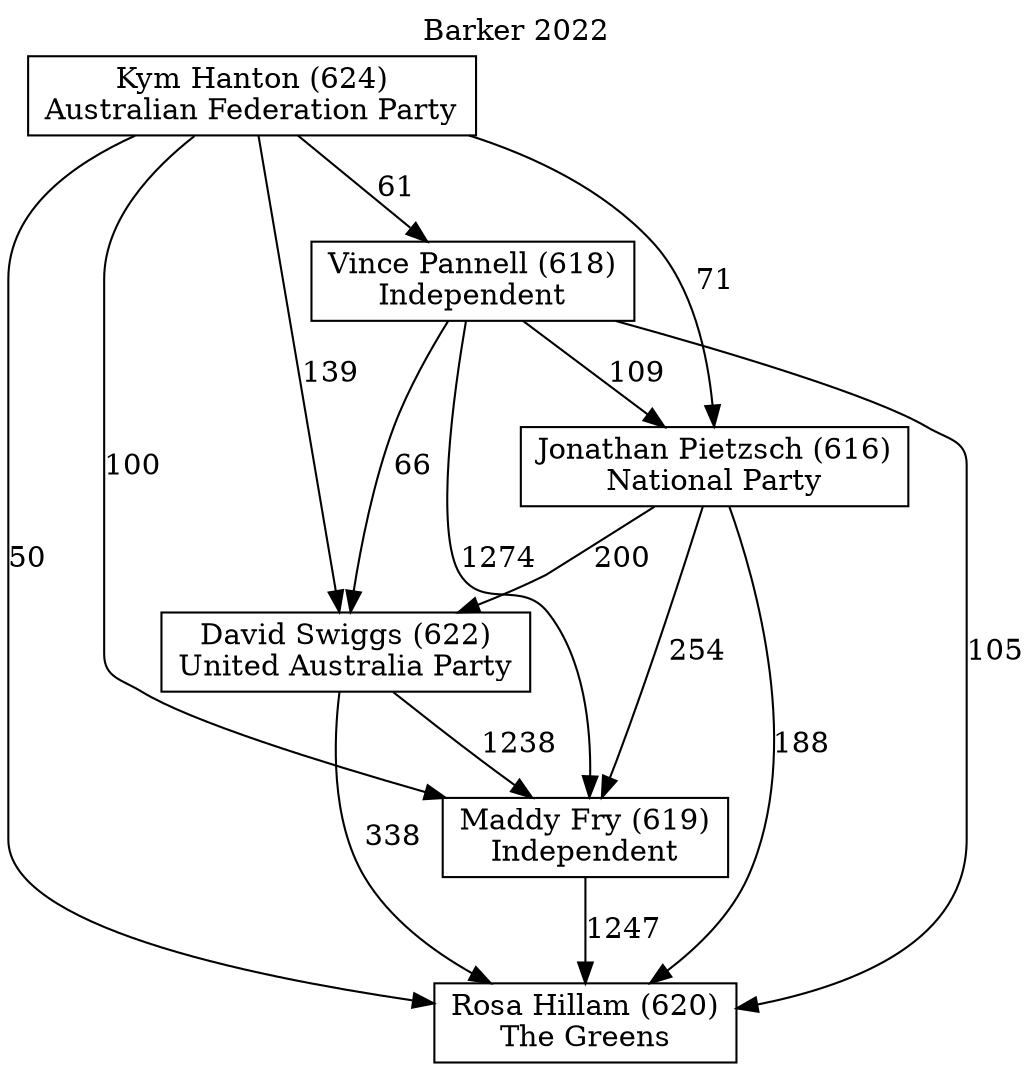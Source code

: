 // House preference flow
digraph "Rosa Hillam (620)_Barker_2022" {
	graph [label="Barker 2022" labelloc=t]
	node [shape=box]
	"Rosa Hillam (620)" [label="Rosa Hillam (620)
The Greens"]
	"Maddy Fry (619)" [label="Maddy Fry (619)
Independent"]
	"David Swiggs (622)" [label="David Swiggs (622)
United Australia Party"]
	"Jonathan Pietzsch (616)" [label="Jonathan Pietzsch (616)
National Party"]
	"Vince Pannell (618)" [label="Vince Pannell (618)
Independent"]
	"Kym Hanton (624)" [label="Kym Hanton (624)
Australian Federation Party"]
	"Rosa Hillam (620)" [label="Rosa Hillam (620)
The Greens"]
	"David Swiggs (622)" [label="David Swiggs (622)
United Australia Party"]
	"Jonathan Pietzsch (616)" [label="Jonathan Pietzsch (616)
National Party"]
	"Vince Pannell (618)" [label="Vince Pannell (618)
Independent"]
	"Kym Hanton (624)" [label="Kym Hanton (624)
Australian Federation Party"]
	"Rosa Hillam (620)" [label="Rosa Hillam (620)
The Greens"]
	"Jonathan Pietzsch (616)" [label="Jonathan Pietzsch (616)
National Party"]
	"Vince Pannell (618)" [label="Vince Pannell (618)
Independent"]
	"Kym Hanton (624)" [label="Kym Hanton (624)
Australian Federation Party"]
	"Rosa Hillam (620)" [label="Rosa Hillam (620)
The Greens"]
	"Vince Pannell (618)" [label="Vince Pannell (618)
Independent"]
	"Kym Hanton (624)" [label="Kym Hanton (624)
Australian Federation Party"]
	"Rosa Hillam (620)" [label="Rosa Hillam (620)
The Greens"]
	"Kym Hanton (624)" [label="Kym Hanton (624)
Australian Federation Party"]
	"Kym Hanton (624)" [label="Kym Hanton (624)
Australian Federation Party"]
	"Vince Pannell (618)" [label="Vince Pannell (618)
Independent"]
	"Kym Hanton (624)" [label="Kym Hanton (624)
Australian Federation Party"]
	"Kym Hanton (624)" [label="Kym Hanton (624)
Australian Federation Party"]
	"Jonathan Pietzsch (616)" [label="Jonathan Pietzsch (616)
National Party"]
	"Vince Pannell (618)" [label="Vince Pannell (618)
Independent"]
	"Kym Hanton (624)" [label="Kym Hanton (624)
Australian Federation Party"]
	"Jonathan Pietzsch (616)" [label="Jonathan Pietzsch (616)
National Party"]
	"Kym Hanton (624)" [label="Kym Hanton (624)
Australian Federation Party"]
	"Kym Hanton (624)" [label="Kym Hanton (624)
Australian Federation Party"]
	"Vince Pannell (618)" [label="Vince Pannell (618)
Independent"]
	"Kym Hanton (624)" [label="Kym Hanton (624)
Australian Federation Party"]
	"Kym Hanton (624)" [label="Kym Hanton (624)
Australian Federation Party"]
	"David Swiggs (622)" [label="David Swiggs (622)
United Australia Party"]
	"Jonathan Pietzsch (616)" [label="Jonathan Pietzsch (616)
National Party"]
	"Vince Pannell (618)" [label="Vince Pannell (618)
Independent"]
	"Kym Hanton (624)" [label="Kym Hanton (624)
Australian Federation Party"]
	"David Swiggs (622)" [label="David Swiggs (622)
United Australia Party"]
	"Vince Pannell (618)" [label="Vince Pannell (618)
Independent"]
	"Kym Hanton (624)" [label="Kym Hanton (624)
Australian Federation Party"]
	"David Swiggs (622)" [label="David Swiggs (622)
United Australia Party"]
	"Kym Hanton (624)" [label="Kym Hanton (624)
Australian Federation Party"]
	"Kym Hanton (624)" [label="Kym Hanton (624)
Australian Federation Party"]
	"Vince Pannell (618)" [label="Vince Pannell (618)
Independent"]
	"Kym Hanton (624)" [label="Kym Hanton (624)
Australian Federation Party"]
	"Kym Hanton (624)" [label="Kym Hanton (624)
Australian Federation Party"]
	"Jonathan Pietzsch (616)" [label="Jonathan Pietzsch (616)
National Party"]
	"Vince Pannell (618)" [label="Vince Pannell (618)
Independent"]
	"Kym Hanton (624)" [label="Kym Hanton (624)
Australian Federation Party"]
	"Jonathan Pietzsch (616)" [label="Jonathan Pietzsch (616)
National Party"]
	"Kym Hanton (624)" [label="Kym Hanton (624)
Australian Federation Party"]
	"Kym Hanton (624)" [label="Kym Hanton (624)
Australian Federation Party"]
	"Vince Pannell (618)" [label="Vince Pannell (618)
Independent"]
	"Kym Hanton (624)" [label="Kym Hanton (624)
Australian Federation Party"]
	"Kym Hanton (624)" [label="Kym Hanton (624)
Australian Federation Party"]
	"Maddy Fry (619)" [label="Maddy Fry (619)
Independent"]
	"David Swiggs (622)" [label="David Swiggs (622)
United Australia Party"]
	"Jonathan Pietzsch (616)" [label="Jonathan Pietzsch (616)
National Party"]
	"Vince Pannell (618)" [label="Vince Pannell (618)
Independent"]
	"Kym Hanton (624)" [label="Kym Hanton (624)
Australian Federation Party"]
	"Maddy Fry (619)" [label="Maddy Fry (619)
Independent"]
	"Jonathan Pietzsch (616)" [label="Jonathan Pietzsch (616)
National Party"]
	"Vince Pannell (618)" [label="Vince Pannell (618)
Independent"]
	"Kym Hanton (624)" [label="Kym Hanton (624)
Australian Federation Party"]
	"Maddy Fry (619)" [label="Maddy Fry (619)
Independent"]
	"Vince Pannell (618)" [label="Vince Pannell (618)
Independent"]
	"Kym Hanton (624)" [label="Kym Hanton (624)
Australian Federation Party"]
	"Maddy Fry (619)" [label="Maddy Fry (619)
Independent"]
	"Kym Hanton (624)" [label="Kym Hanton (624)
Australian Federation Party"]
	"Kym Hanton (624)" [label="Kym Hanton (624)
Australian Federation Party"]
	"Vince Pannell (618)" [label="Vince Pannell (618)
Independent"]
	"Kym Hanton (624)" [label="Kym Hanton (624)
Australian Federation Party"]
	"Kym Hanton (624)" [label="Kym Hanton (624)
Australian Federation Party"]
	"Jonathan Pietzsch (616)" [label="Jonathan Pietzsch (616)
National Party"]
	"Vince Pannell (618)" [label="Vince Pannell (618)
Independent"]
	"Kym Hanton (624)" [label="Kym Hanton (624)
Australian Federation Party"]
	"Jonathan Pietzsch (616)" [label="Jonathan Pietzsch (616)
National Party"]
	"Kym Hanton (624)" [label="Kym Hanton (624)
Australian Federation Party"]
	"Kym Hanton (624)" [label="Kym Hanton (624)
Australian Federation Party"]
	"Vince Pannell (618)" [label="Vince Pannell (618)
Independent"]
	"Kym Hanton (624)" [label="Kym Hanton (624)
Australian Federation Party"]
	"Kym Hanton (624)" [label="Kym Hanton (624)
Australian Federation Party"]
	"David Swiggs (622)" [label="David Swiggs (622)
United Australia Party"]
	"Jonathan Pietzsch (616)" [label="Jonathan Pietzsch (616)
National Party"]
	"Vince Pannell (618)" [label="Vince Pannell (618)
Independent"]
	"Kym Hanton (624)" [label="Kym Hanton (624)
Australian Federation Party"]
	"David Swiggs (622)" [label="David Swiggs (622)
United Australia Party"]
	"Vince Pannell (618)" [label="Vince Pannell (618)
Independent"]
	"Kym Hanton (624)" [label="Kym Hanton (624)
Australian Federation Party"]
	"David Swiggs (622)" [label="David Swiggs (622)
United Australia Party"]
	"Kym Hanton (624)" [label="Kym Hanton (624)
Australian Federation Party"]
	"Kym Hanton (624)" [label="Kym Hanton (624)
Australian Federation Party"]
	"Vince Pannell (618)" [label="Vince Pannell (618)
Independent"]
	"Kym Hanton (624)" [label="Kym Hanton (624)
Australian Federation Party"]
	"Kym Hanton (624)" [label="Kym Hanton (624)
Australian Federation Party"]
	"Jonathan Pietzsch (616)" [label="Jonathan Pietzsch (616)
National Party"]
	"Vince Pannell (618)" [label="Vince Pannell (618)
Independent"]
	"Kym Hanton (624)" [label="Kym Hanton (624)
Australian Federation Party"]
	"Jonathan Pietzsch (616)" [label="Jonathan Pietzsch (616)
National Party"]
	"Kym Hanton (624)" [label="Kym Hanton (624)
Australian Federation Party"]
	"Kym Hanton (624)" [label="Kym Hanton (624)
Australian Federation Party"]
	"Vince Pannell (618)" [label="Vince Pannell (618)
Independent"]
	"Kym Hanton (624)" [label="Kym Hanton (624)
Australian Federation Party"]
	"Kym Hanton (624)" [label="Kym Hanton (624)
Australian Federation Party"]
	"Maddy Fry (619)" -> "Rosa Hillam (620)" [label=1247]
	"David Swiggs (622)" -> "Maddy Fry (619)" [label=1238]
	"Jonathan Pietzsch (616)" -> "David Swiggs (622)" [label=200]
	"Vince Pannell (618)" -> "Jonathan Pietzsch (616)" [label=109]
	"Kym Hanton (624)" -> "Vince Pannell (618)" [label=61]
	"David Swiggs (622)" -> "Rosa Hillam (620)" [label=338]
	"Jonathan Pietzsch (616)" -> "Rosa Hillam (620)" [label=188]
	"Vince Pannell (618)" -> "Rosa Hillam (620)" [label=105]
	"Kym Hanton (624)" -> "Rosa Hillam (620)" [label=50]
	"Kym Hanton (624)" -> "Jonathan Pietzsch (616)" [label=71]
	"Vince Pannell (618)" -> "David Swiggs (622)" [label=66]
	"Kym Hanton (624)" -> "David Swiggs (622)" [label=139]
	"Jonathan Pietzsch (616)" -> "Maddy Fry (619)" [label=254]
	"Vince Pannell (618)" -> "Maddy Fry (619)" [label=1274]
	"Kym Hanton (624)" -> "Maddy Fry (619)" [label=100]
}
